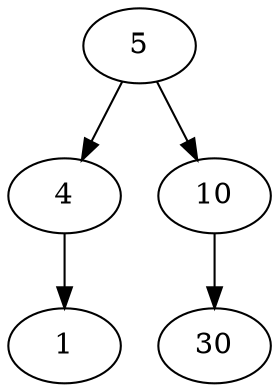 digraph ArvoreBin {
	5 [label="5"];
	5 -> 4;
	5 -> 10;
	4 [label="4"];
	4 -> 1;
	1 [label="1"];
	10 [label="10"];
	10 -> 30;
	30 [label="30"];
}
